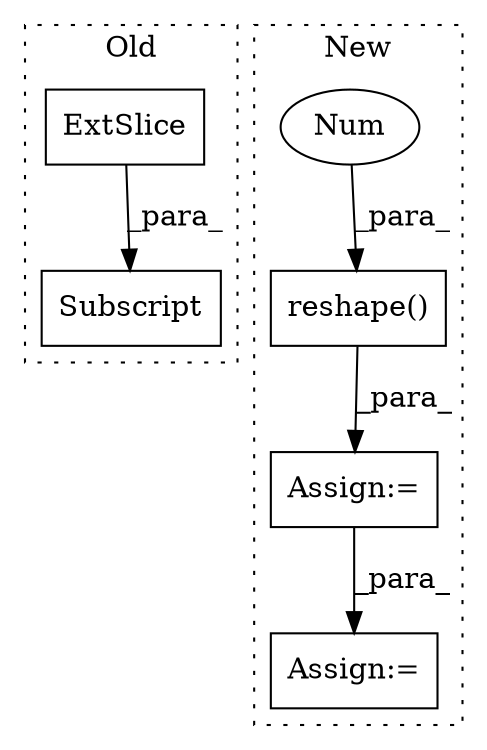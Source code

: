digraph G {
subgraph cluster0 {
1 [label="ExtSlice" a="85" s="9011" l="1" shape="box"];
3 [label="Subscript" a="63" s="9011,0" l="21,0" shape="box"];
label = "Old";
style="dotted";
}
subgraph cluster1 {
2 [label="reshape()" a="75" s="11805,11827" l="14,1" shape="box"];
4 [label="Assign:=" a="68" s="11802" l="3" shape="box"];
5 [label="Num" a="76" s="11825" l="2" shape="ellipse"];
6 [label="Assign:=" a="68" s="11918" l="3" shape="box"];
label = "New";
style="dotted";
}
1 -> 3 [label="_para_"];
2 -> 4 [label="_para_"];
4 -> 6 [label="_para_"];
5 -> 2 [label="_para_"];
}